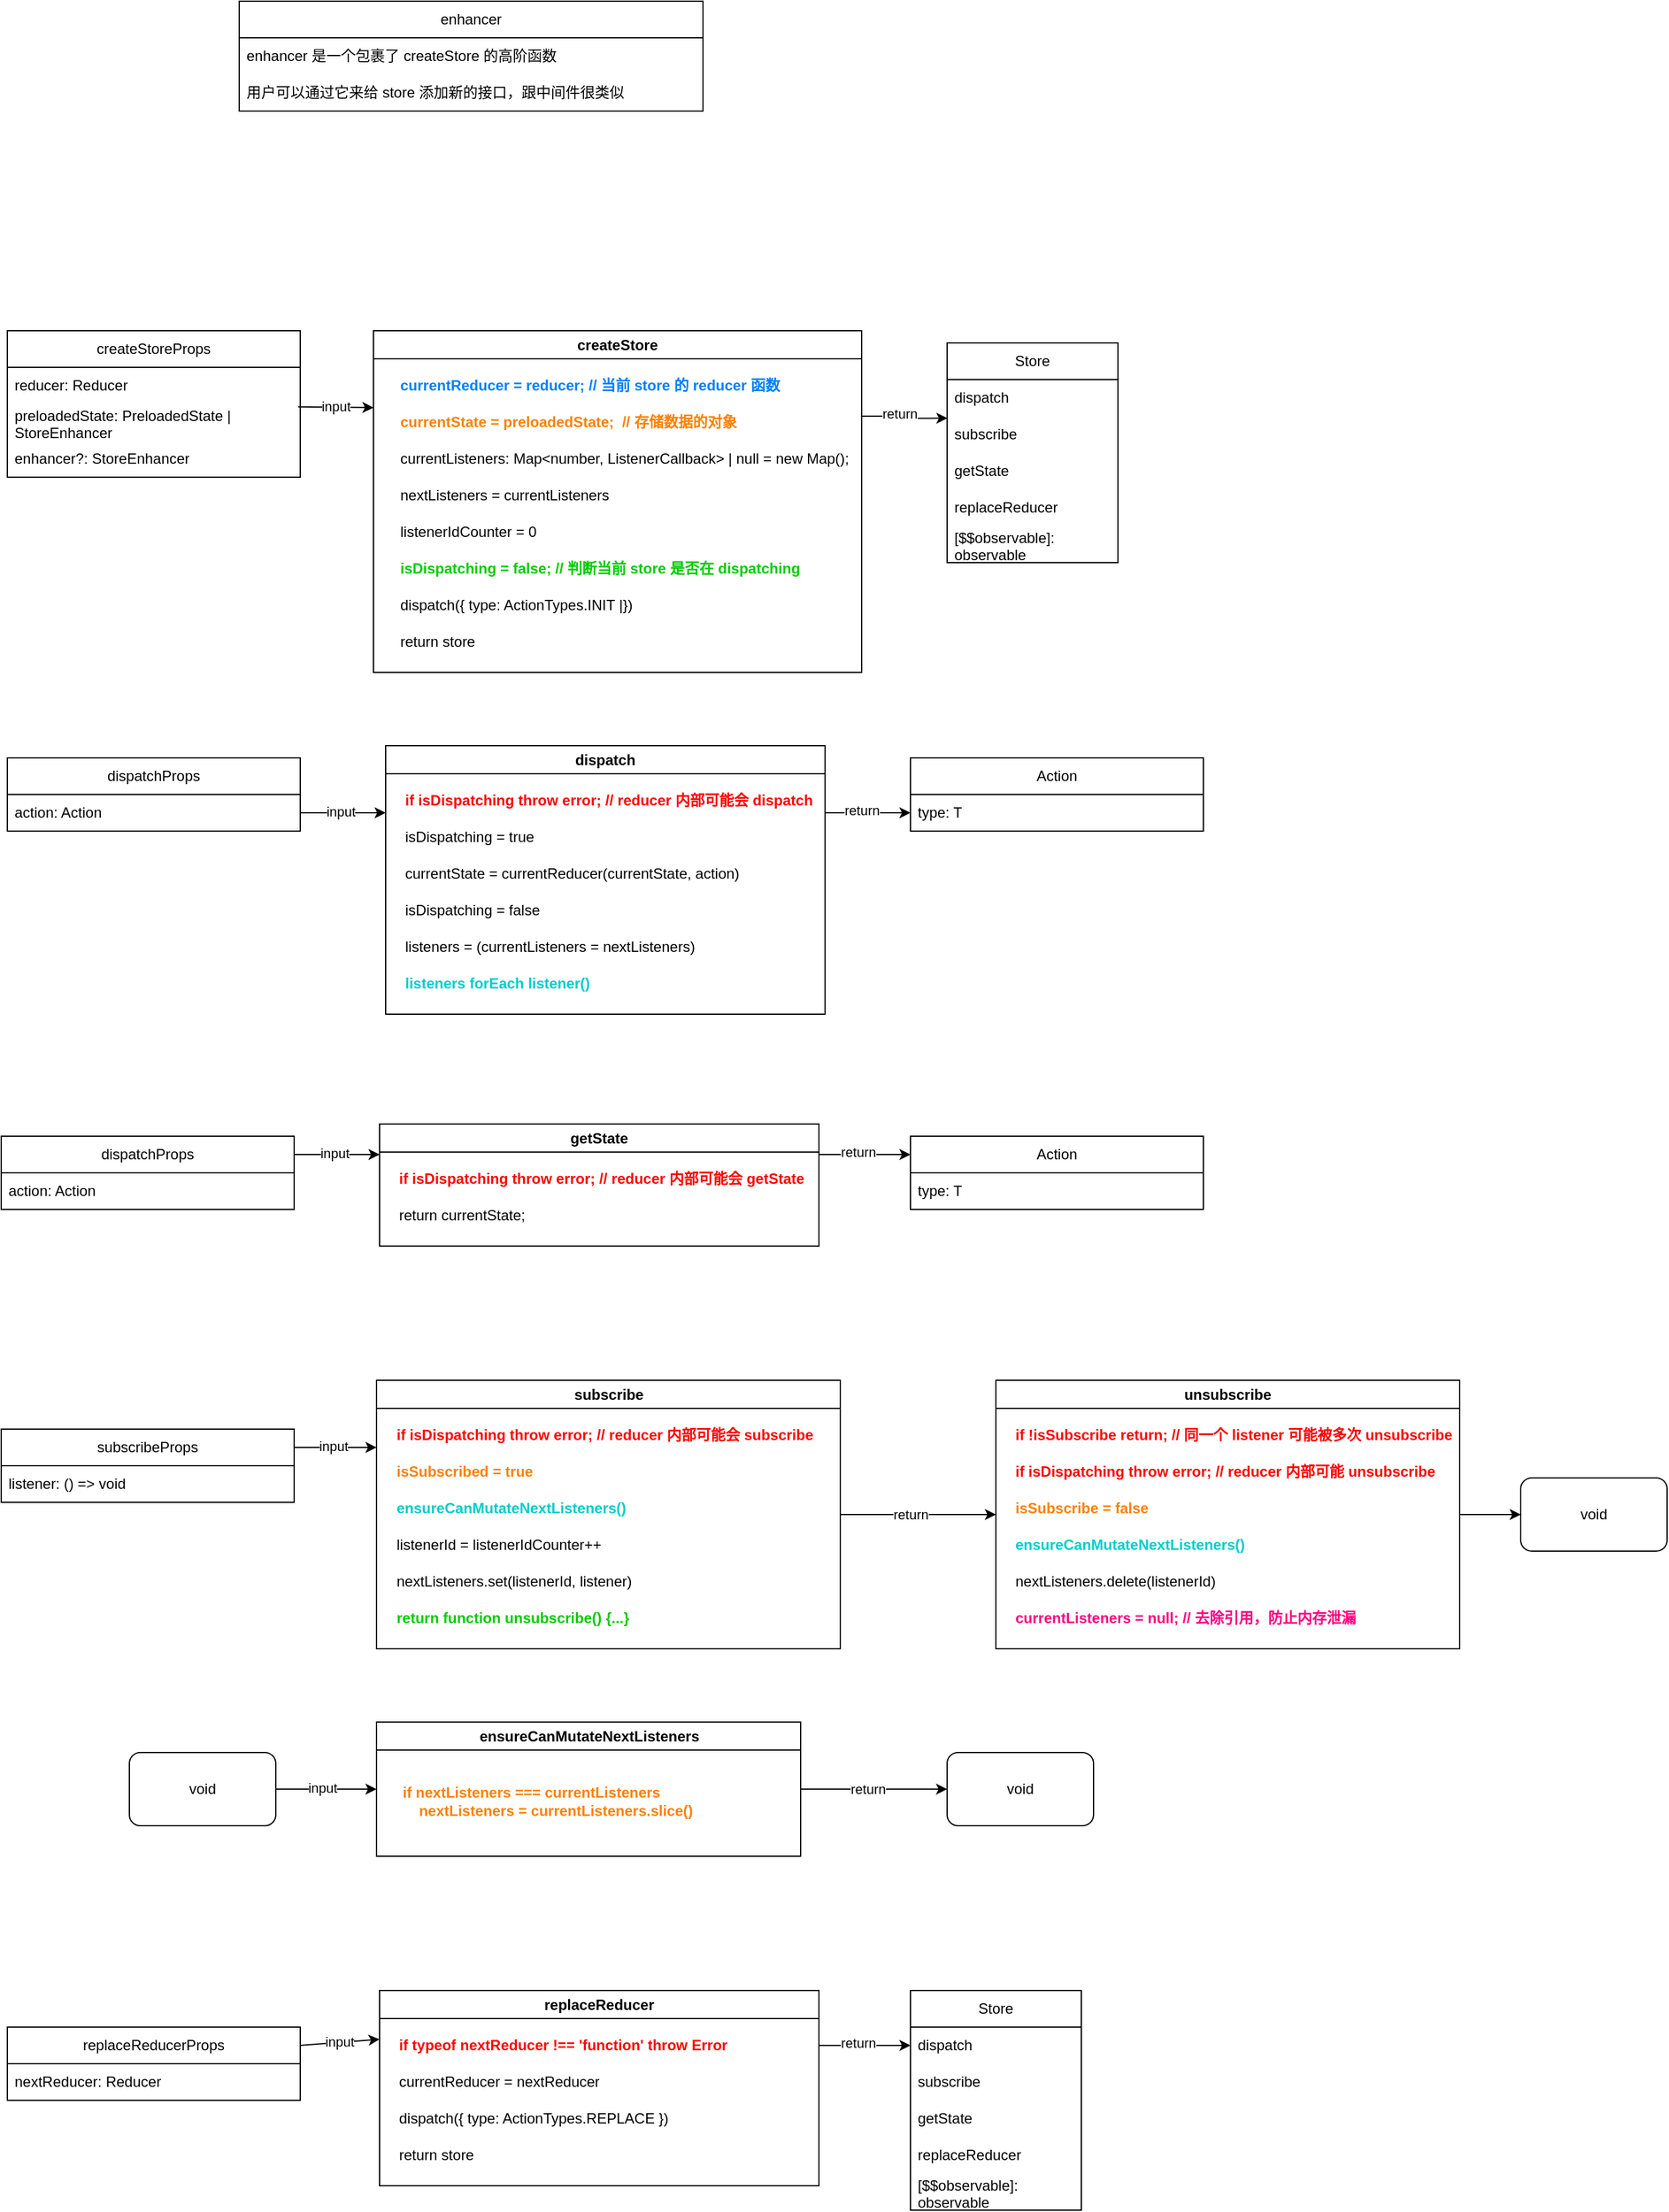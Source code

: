 <mxfile version="20.8.13" type="github">
  <diagram name="第 1 页" id="PB0HMO7qTsXfRS3Tt1VE">
    <mxGraphModel dx="1639" dy="1154" grid="1" gridSize="10" guides="1" tooltips="1" connect="1" arrows="1" fold="1" page="1" pageScale="1" pageWidth="827" pageHeight="1169" math="0" shadow="0">
      <root>
        <mxCell id="0" />
        <mxCell id="1" parent="0" />
        <mxCell id="atRBTWwNDYXVHSfVTS02-3" value="" style="edgeStyle=orthogonalEdgeStyle;rounded=0;orthogonalLoop=1;jettySize=auto;html=1;entryX=0.002;entryY=0.056;entryDx=0;entryDy=0;exitX=1;exitY=0.25;exitDx=0;exitDy=0;entryPerimeter=0;" parent="1" source="atRBTWwNDYXVHSfVTS02-67" target="atRBTWwNDYXVHSfVTS02-10" edge="1">
          <mxGeometry relative="1" as="geometry">
            <mxPoint x="490" y="185" as="sourcePoint" />
            <mxPoint x="630" y="125" as="targetPoint" />
          </mxGeometry>
        </mxCell>
        <mxCell id="atRBTWwNDYXVHSfVTS02-4" value="return" style="edgeLabel;html=1;align=center;verticalAlign=middle;resizable=0;points=[];" parent="atRBTWwNDYXVHSfVTS02-3" vertex="1" connectable="0">
          <mxGeometry x="-0.283" relative="1" as="geometry">
            <mxPoint x="5" y="-2" as="offset" />
          </mxGeometry>
        </mxCell>
        <mxCell id="atRBTWwNDYXVHSfVTS02-8" value="Store" style="swimlane;fontStyle=0;childLayout=stackLayout;horizontal=1;startSize=30;horizontalStack=0;resizeParent=1;resizeParentMax=0;resizeLast=0;collapsible=1;marginBottom=0;whiteSpace=wrap;html=1;" parent="1" vertex="1">
          <mxGeometry x="720" y="420" width="140" height="180" as="geometry">
            <mxRectangle x="420" y="400" width="60" height="30" as="alternateBounds" />
          </mxGeometry>
        </mxCell>
        <mxCell id="atRBTWwNDYXVHSfVTS02-9" value="dispatch" style="text;strokeColor=none;fillColor=none;align=left;verticalAlign=middle;spacingLeft=4;spacingRight=4;overflow=hidden;points=[[0,0.5],[1,0.5]];portConstraint=eastwest;rotatable=0;whiteSpace=wrap;html=1;" parent="atRBTWwNDYXVHSfVTS02-8" vertex="1">
          <mxGeometry y="30" width="140" height="30" as="geometry" />
        </mxCell>
        <mxCell id="atRBTWwNDYXVHSfVTS02-10" value="subscribe" style="text;strokeColor=none;fillColor=none;align=left;verticalAlign=middle;spacingLeft=4;spacingRight=4;overflow=hidden;points=[[0,0.5],[1,0.5]];portConstraint=eastwest;rotatable=0;whiteSpace=wrap;html=1;" parent="atRBTWwNDYXVHSfVTS02-8" vertex="1">
          <mxGeometry y="60" width="140" height="30" as="geometry" />
        </mxCell>
        <mxCell id="atRBTWwNDYXVHSfVTS02-11" value="getState" style="text;strokeColor=none;fillColor=none;align=left;verticalAlign=middle;spacingLeft=4;spacingRight=4;overflow=hidden;points=[[0,0.5],[1,0.5]];portConstraint=eastwest;rotatable=0;whiteSpace=wrap;html=1;" parent="atRBTWwNDYXVHSfVTS02-8" vertex="1">
          <mxGeometry y="90" width="140" height="30" as="geometry" />
        </mxCell>
        <mxCell id="atRBTWwNDYXVHSfVTS02-16" value="replaceReducer" style="text;strokeColor=none;fillColor=none;align=left;verticalAlign=middle;spacingLeft=4;spacingRight=4;overflow=hidden;points=[[0,0.5],[1,0.5]];portConstraint=eastwest;rotatable=0;whiteSpace=wrap;html=1;" parent="atRBTWwNDYXVHSfVTS02-8" vertex="1">
          <mxGeometry y="120" width="140" height="30" as="geometry" />
        </mxCell>
        <mxCell id="atRBTWwNDYXVHSfVTS02-17" value="[$$observable]: observable" style="text;strokeColor=none;fillColor=none;align=left;verticalAlign=middle;spacingLeft=4;spacingRight=4;overflow=hidden;points=[[0,0.5],[1,0.5]];portConstraint=eastwest;rotatable=0;whiteSpace=wrap;html=1;" parent="atRBTWwNDYXVHSfVTS02-8" vertex="1">
          <mxGeometry y="150" width="140" height="30" as="geometry" />
        </mxCell>
        <mxCell id="atRBTWwNDYXVHSfVTS02-59" value="" style="endArrow=classic;html=1;rounded=0;exitX=0.993;exitY=1.078;exitDx=0;exitDy=0;exitPerimeter=0;" parent="1" source="atRBTWwNDYXVHSfVTS02-62" edge="1">
          <mxGeometry width="50" height="50" relative="1" as="geometry">
            <mxPoint x="301" y="174" as="sourcePoint" />
            <mxPoint x="250" y="473" as="targetPoint" />
          </mxGeometry>
        </mxCell>
        <mxCell id="atRBTWwNDYXVHSfVTS02-60" value="input" style="edgeLabel;html=1;align=center;verticalAlign=middle;resizable=0;points=[];" parent="atRBTWwNDYXVHSfVTS02-59" vertex="1" connectable="0">
          <mxGeometry x="-0.286" y="-1" relative="1" as="geometry">
            <mxPoint x="8" y="-2" as="offset" />
          </mxGeometry>
        </mxCell>
        <mxCell id="atRBTWwNDYXVHSfVTS02-61" value="createStoreProps" style="swimlane;fontStyle=0;childLayout=stackLayout;horizontal=1;startSize=30;horizontalStack=0;resizeParent=1;resizeParentMax=0;resizeLast=0;collapsible=1;marginBottom=0;whiteSpace=wrap;html=1;" parent="1" vertex="1">
          <mxGeometry x="-50" y="410" width="240" height="120" as="geometry">
            <mxRectangle x="420" y="400" width="60" height="30" as="alternateBounds" />
          </mxGeometry>
        </mxCell>
        <mxCell id="atRBTWwNDYXVHSfVTS02-62" value="reducer: Reducer" style="text;strokeColor=none;fillColor=none;align=left;verticalAlign=middle;spacingLeft=4;spacingRight=4;overflow=hidden;points=[[0,0.5],[1,0.5]];portConstraint=eastwest;rotatable=0;whiteSpace=wrap;html=1;" parent="atRBTWwNDYXVHSfVTS02-61" vertex="1">
          <mxGeometry y="30" width="240" height="30" as="geometry" />
        </mxCell>
        <mxCell id="atRBTWwNDYXVHSfVTS02-63" value="preloadedState: PreloadedState | StoreEnhancer" style="text;strokeColor=none;fillColor=none;align=left;verticalAlign=middle;spacingLeft=4;spacingRight=4;overflow=hidden;points=[[0,0.5],[1,0.5]];portConstraint=eastwest;rotatable=0;whiteSpace=wrap;html=1;" parent="atRBTWwNDYXVHSfVTS02-61" vertex="1">
          <mxGeometry y="60" width="240" height="30" as="geometry" />
        </mxCell>
        <mxCell id="atRBTWwNDYXVHSfVTS02-65" value="enhancer?: StoreEnhancer" style="text;strokeColor=none;fillColor=none;align=left;verticalAlign=middle;spacingLeft=4;spacingRight=4;overflow=hidden;points=[[0,0.5],[1,0.5]];portConstraint=eastwest;rotatable=0;whiteSpace=wrap;html=1;" parent="atRBTWwNDYXVHSfVTS02-61" vertex="1">
          <mxGeometry y="90" width="240" height="30" as="geometry" />
        </mxCell>
        <mxCell id="atRBTWwNDYXVHSfVTS02-67" value="createStore" style="swimlane;whiteSpace=wrap;html=1;strokeColor=default;" parent="1" vertex="1">
          <mxGeometry x="250" y="410" width="400" height="280" as="geometry">
            <mxRectangle x="340" y="440" width="110" height="30" as="alternateBounds" />
          </mxGeometry>
        </mxCell>
        <mxCell id="atRBTWwNDYXVHSfVTS02-69" value="currentReducer = reducer; // 当前 store 的 reducer 函数" style="text;html=1;align=left;verticalAlign=middle;resizable=0;points=[];autosize=1;strokeColor=none;fillColor=none;fontColor=#007FFF;fontStyle=1" parent="atRBTWwNDYXVHSfVTS02-67" vertex="1">
          <mxGeometry x="20" y="30" width="330" height="30" as="geometry" />
        </mxCell>
        <mxCell id="atRBTWwNDYXVHSfVTS02-70" value="&lt;b&gt;&lt;font&gt;currentState = preloadedState;&amp;nbsp; // 存储数据的对象&lt;/font&gt;&lt;/b&gt;" style="text;html=1;align=left;verticalAlign=middle;resizable=0;points=[];autosize=1;strokeColor=none;fillColor=none;fontColor=#FF8000;" parent="atRBTWwNDYXVHSfVTS02-67" vertex="1">
          <mxGeometry x="20" y="60" width="300" height="30" as="geometry" />
        </mxCell>
        <mxCell id="atRBTWwNDYXVHSfVTS02-71" value="currentListeners: Map&amp;lt;number, ListenerCallback&amp;gt; | null = new Map();" style="text;html=1;align=left;verticalAlign=middle;resizable=0;points=[];autosize=1;strokeColor=none;fillColor=none;" parent="atRBTWwNDYXVHSfVTS02-67" vertex="1">
          <mxGeometry x="20" y="90" width="390" height="30" as="geometry" />
        </mxCell>
        <mxCell id="atRBTWwNDYXVHSfVTS02-72" value="nextListeners = currentListeners" style="text;html=1;align=left;verticalAlign=middle;resizable=0;points=[];autosize=1;strokeColor=none;fillColor=none;" parent="atRBTWwNDYXVHSfVTS02-67" vertex="1">
          <mxGeometry x="20" y="120" width="190" height="30" as="geometry" />
        </mxCell>
        <mxCell id="atRBTWwNDYXVHSfVTS02-73" value="listenerIdCounter = 0" style="text;html=1;align=left;verticalAlign=middle;resizable=0;points=[];autosize=1;strokeColor=none;fillColor=none;" parent="atRBTWwNDYXVHSfVTS02-67" vertex="1">
          <mxGeometry x="20" y="150" width="140" height="30" as="geometry" />
        </mxCell>
        <mxCell id="atRBTWwNDYXVHSfVTS02-75" value="isDispatching = false; // 判断当前 store 是否在 dispatching" style="text;html=1;align=left;verticalAlign=middle;resizable=0;points=[];autosize=1;strokeColor=none;fillColor=none;fontStyle=1;fontColor=#00CC00;" parent="atRBTWwNDYXVHSfVTS02-67" vertex="1">
          <mxGeometry x="20" y="180" width="350" height="30" as="geometry" />
        </mxCell>
        <mxCell id="atRBTWwNDYXVHSfVTS02-76" value="dispatch({ type: ActionTypes.INIT |})" style="text;html=1;align=left;verticalAlign=middle;resizable=0;points=[];autosize=1;strokeColor=none;fillColor=none;" parent="atRBTWwNDYXVHSfVTS02-67" vertex="1">
          <mxGeometry x="20" y="210" width="210" height="30" as="geometry" />
        </mxCell>
        <mxCell id="atRBTWwNDYXVHSfVTS02-177" value="return store" style="text;html=1;align=left;verticalAlign=middle;resizable=0;points=[];autosize=1;strokeColor=none;fillColor=none;" parent="atRBTWwNDYXVHSfVTS02-67" vertex="1">
          <mxGeometry x="20" y="240" width="80" height="30" as="geometry" />
        </mxCell>
        <mxCell id="atRBTWwNDYXVHSfVTS02-81" value="dispatch" style="swimlane;whiteSpace=wrap;html=1;strokeColor=default;" parent="1" vertex="1">
          <mxGeometry x="260" y="750" width="360" height="220" as="geometry" />
        </mxCell>
        <mxCell id="atRBTWwNDYXVHSfVTS02-82" value="if isDispatching throw error; // reducer 内部可能会 dispatch" style="text;strokeColor=none;fillColor=none;align=left;verticalAlign=middle;spacingLeft=4;spacingRight=4;overflow=hidden;points=[[0,0.5],[1,0.5]];portConstraint=eastwest;rotatable=0;whiteSpace=wrap;html=1;fontColor=#FF0000;fontStyle=1" parent="atRBTWwNDYXVHSfVTS02-81" vertex="1">
          <mxGeometry x="10" y="30" width="350" height="30" as="geometry" />
        </mxCell>
        <mxCell id="atRBTWwNDYXVHSfVTS02-83" value="isDispatching = true" style="text;strokeColor=none;fillColor=none;align=left;verticalAlign=middle;spacingLeft=4;spacingRight=4;overflow=hidden;points=[[0,0.5],[1,0.5]];portConstraint=eastwest;rotatable=0;whiteSpace=wrap;html=1;" parent="atRBTWwNDYXVHSfVTS02-81" vertex="1">
          <mxGeometry x="10" y="60" width="130" height="30" as="geometry" />
        </mxCell>
        <mxCell id="atRBTWwNDYXVHSfVTS02-84" value="currentState = currentReducer(currentState, action)" style="text;strokeColor=none;fillColor=none;align=left;verticalAlign=middle;spacingLeft=4;spacingRight=4;overflow=hidden;points=[[0,0.5],[1,0.5]];portConstraint=eastwest;rotatable=0;whiteSpace=wrap;html=1;" parent="atRBTWwNDYXVHSfVTS02-81" vertex="1">
          <mxGeometry x="10" y="90" width="290" height="30" as="geometry" />
        </mxCell>
        <mxCell id="atRBTWwNDYXVHSfVTS02-85" value="isDispatching = false" style="text;strokeColor=none;fillColor=none;align=left;verticalAlign=middle;spacingLeft=4;spacingRight=4;overflow=hidden;points=[[0,0.5],[1,0.5]];portConstraint=eastwest;rotatable=0;whiteSpace=wrap;html=1;" parent="atRBTWwNDYXVHSfVTS02-81" vertex="1">
          <mxGeometry x="10" y="120" width="290" height="30" as="geometry" />
        </mxCell>
        <mxCell id="atRBTWwNDYXVHSfVTS02-86" value="listeners = (currentListeners = nextListeners)" style="text;strokeColor=none;fillColor=none;align=left;verticalAlign=middle;spacingLeft=4;spacingRight=4;overflow=hidden;points=[[0,0.5],[1,0.5]];portConstraint=eastwest;rotatable=0;whiteSpace=wrap;html=1;" parent="atRBTWwNDYXVHSfVTS02-81" vertex="1">
          <mxGeometry x="10" y="150" width="290" height="30" as="geometry" />
        </mxCell>
        <mxCell id="atRBTWwNDYXVHSfVTS02-87" value="listeners forEach listener()" style="text;strokeColor=none;fillColor=none;align=left;verticalAlign=middle;spacingLeft=4;spacingRight=4;overflow=hidden;points=[[0,0.5],[1,0.5]];portConstraint=eastwest;rotatable=0;whiteSpace=wrap;html=1;fontColor=#00CCCC;fontStyle=1" parent="atRBTWwNDYXVHSfVTS02-81" vertex="1">
          <mxGeometry x="10" y="180" width="290" height="30" as="geometry" />
        </mxCell>
        <mxCell id="atRBTWwNDYXVHSfVTS02-88" value="dispatchProps" style="swimlane;fontStyle=0;childLayout=stackLayout;horizontal=1;startSize=30;horizontalStack=0;resizeParent=1;resizeParentMax=0;resizeLast=0;collapsible=1;marginBottom=0;whiteSpace=wrap;html=1;" parent="1" vertex="1">
          <mxGeometry x="-50" y="760" width="240" height="60" as="geometry">
            <mxRectangle x="420" y="400" width="60" height="30" as="alternateBounds" />
          </mxGeometry>
        </mxCell>
        <mxCell id="atRBTWwNDYXVHSfVTS02-89" value="action: Action" style="text;strokeColor=none;fillColor=none;align=left;verticalAlign=middle;spacingLeft=4;spacingRight=4;overflow=hidden;points=[[0,0.5],[1,0.5]];portConstraint=eastwest;rotatable=0;whiteSpace=wrap;html=1;" parent="atRBTWwNDYXVHSfVTS02-88" vertex="1">
          <mxGeometry y="30" width="240" height="30" as="geometry" />
        </mxCell>
        <mxCell id="atRBTWwNDYXVHSfVTS02-92" value="Action" style="swimlane;fontStyle=0;childLayout=stackLayout;horizontal=1;startSize=30;horizontalStack=0;resizeParent=1;resizeParentMax=0;resizeLast=0;collapsible=1;marginBottom=0;whiteSpace=wrap;html=1;" parent="1" vertex="1">
          <mxGeometry x="690" y="760" width="240" height="60" as="geometry">
            <mxRectangle x="420" y="400" width="60" height="30" as="alternateBounds" />
          </mxGeometry>
        </mxCell>
        <mxCell id="atRBTWwNDYXVHSfVTS02-93" value="type: T" style="text;strokeColor=none;fillColor=none;align=left;verticalAlign=middle;spacingLeft=4;spacingRight=4;overflow=hidden;points=[[0,0.5],[1,0.5]];portConstraint=eastwest;rotatable=0;whiteSpace=wrap;html=1;" parent="atRBTWwNDYXVHSfVTS02-92" vertex="1">
          <mxGeometry y="30" width="240" height="30" as="geometry" />
        </mxCell>
        <mxCell id="atRBTWwNDYXVHSfVTS02-98" value="" style="endArrow=classic;html=1;rounded=0;exitX=1;exitY=0.5;exitDx=0;exitDy=0;entryX=0;entryY=0.25;entryDx=0;entryDy=0;" parent="1" source="atRBTWwNDYXVHSfVTS02-89" target="atRBTWwNDYXVHSfVTS02-81" edge="1">
          <mxGeometry width="50" height="50" relative="1" as="geometry">
            <mxPoint x="200" y="710" as="sourcePoint" />
            <mxPoint x="251.68" y="790.66" as="targetPoint" />
          </mxGeometry>
        </mxCell>
        <mxCell id="atRBTWwNDYXVHSfVTS02-99" value="input" style="edgeLabel;html=1;align=center;verticalAlign=middle;resizable=0;points=[];" parent="atRBTWwNDYXVHSfVTS02-98" vertex="1" connectable="0">
          <mxGeometry x="-0.286" y="-1" relative="1" as="geometry">
            <mxPoint x="8" y="-2" as="offset" />
          </mxGeometry>
        </mxCell>
        <mxCell id="atRBTWwNDYXVHSfVTS02-100" value="" style="edgeStyle=orthogonalEdgeStyle;rounded=0;orthogonalLoop=1;jettySize=auto;html=1;entryX=0;entryY=0.5;entryDx=0;entryDy=0;exitX=1;exitY=0.25;exitDx=0;exitDy=0;" parent="1" source="atRBTWwNDYXVHSfVTS02-81" target="atRBTWwNDYXVHSfVTS02-93" edge="1">
          <mxGeometry relative="1" as="geometry">
            <mxPoint x="660" y="482.5" as="sourcePoint" />
            <mxPoint x="730.28" y="481.68" as="targetPoint" />
          </mxGeometry>
        </mxCell>
        <mxCell id="atRBTWwNDYXVHSfVTS02-101" value="return" style="edgeLabel;html=1;align=center;verticalAlign=middle;resizable=0;points=[];" parent="atRBTWwNDYXVHSfVTS02-100" vertex="1" connectable="0">
          <mxGeometry x="-0.283" relative="1" as="geometry">
            <mxPoint x="5" y="-2" as="offset" />
          </mxGeometry>
        </mxCell>
        <mxCell id="atRBTWwNDYXVHSfVTS02-102" value="getState" style="swimlane;whiteSpace=wrap;html=1;strokeColor=default;" parent="1" vertex="1">
          <mxGeometry x="255" y="1060" width="360" height="100" as="geometry" />
        </mxCell>
        <mxCell id="atRBTWwNDYXVHSfVTS02-104" value="return currentState;" style="text;strokeColor=none;fillColor=none;align=left;verticalAlign=middle;spacingLeft=4;spacingRight=4;overflow=hidden;points=[[0,0.5],[1,0.5]];portConstraint=eastwest;rotatable=0;whiteSpace=wrap;html=1;" parent="atRBTWwNDYXVHSfVTS02-102" vertex="1">
          <mxGeometry x="10" y="60" width="130" height="30" as="geometry" />
        </mxCell>
        <mxCell id="atRBTWwNDYXVHSfVTS02-117" value="if isDispatching throw error; // reducer 内部可能会 getState" style="text;strokeColor=none;fillColor=none;align=left;verticalAlign=middle;spacingLeft=4;spacingRight=4;overflow=hidden;points=[[0,0.5],[1,0.5]];portConstraint=eastwest;rotatable=0;whiteSpace=wrap;html=1;fontColor=#FF0000;fontStyle=1" parent="atRBTWwNDYXVHSfVTS02-102" vertex="1">
          <mxGeometry x="10" y="30" width="350" height="30" as="geometry" />
        </mxCell>
        <mxCell id="atRBTWwNDYXVHSfVTS02-109" value="dispatchProps" style="swimlane;fontStyle=0;childLayout=stackLayout;horizontal=1;startSize=30;horizontalStack=0;resizeParent=1;resizeParentMax=0;resizeLast=0;collapsible=1;marginBottom=0;whiteSpace=wrap;html=1;" parent="1" vertex="1">
          <mxGeometry x="-55" y="1070" width="240" height="60" as="geometry">
            <mxRectangle x="420" y="400" width="60" height="30" as="alternateBounds" />
          </mxGeometry>
        </mxCell>
        <mxCell id="atRBTWwNDYXVHSfVTS02-110" value="action: Action" style="text;strokeColor=none;fillColor=none;align=left;verticalAlign=middle;spacingLeft=4;spacingRight=4;overflow=hidden;points=[[0,0.5],[1,0.5]];portConstraint=eastwest;rotatable=0;whiteSpace=wrap;html=1;" parent="atRBTWwNDYXVHSfVTS02-109" vertex="1">
          <mxGeometry y="30" width="240" height="30" as="geometry" />
        </mxCell>
        <mxCell id="atRBTWwNDYXVHSfVTS02-111" value="Action" style="swimlane;fontStyle=0;childLayout=stackLayout;horizontal=1;startSize=30;horizontalStack=0;resizeParent=1;resizeParentMax=0;resizeLast=0;collapsible=1;marginBottom=0;whiteSpace=wrap;html=1;" parent="1" vertex="1">
          <mxGeometry x="690" y="1070" width="240" height="60" as="geometry">
            <mxRectangle x="420" y="400" width="60" height="30" as="alternateBounds" />
          </mxGeometry>
        </mxCell>
        <mxCell id="atRBTWwNDYXVHSfVTS02-112" value="type: T" style="text;strokeColor=none;fillColor=none;align=left;verticalAlign=middle;spacingLeft=4;spacingRight=4;overflow=hidden;points=[[0,0.5],[1,0.5]];portConstraint=eastwest;rotatable=0;whiteSpace=wrap;html=1;" parent="atRBTWwNDYXVHSfVTS02-111" vertex="1">
          <mxGeometry y="30" width="240" height="30" as="geometry" />
        </mxCell>
        <mxCell id="atRBTWwNDYXVHSfVTS02-113" value="" style="endArrow=classic;html=1;rounded=0;exitX=1;exitY=0.25;exitDx=0;exitDy=0;entryX=0;entryY=0.25;entryDx=0;entryDy=0;" parent="1" source="atRBTWwNDYXVHSfVTS02-109" target="atRBTWwNDYXVHSfVTS02-102" edge="1">
          <mxGeometry width="50" height="50" relative="1" as="geometry">
            <mxPoint x="195" y="1020" as="sourcePoint" />
            <mxPoint x="246.68" y="1100.66" as="targetPoint" />
          </mxGeometry>
        </mxCell>
        <mxCell id="atRBTWwNDYXVHSfVTS02-114" value="input" style="edgeLabel;html=1;align=center;verticalAlign=middle;resizable=0;points=[];" parent="atRBTWwNDYXVHSfVTS02-113" vertex="1" connectable="0">
          <mxGeometry x="-0.286" y="-1" relative="1" as="geometry">
            <mxPoint x="8" y="-2" as="offset" />
          </mxGeometry>
        </mxCell>
        <mxCell id="atRBTWwNDYXVHSfVTS02-115" value="" style="edgeStyle=orthogonalEdgeStyle;rounded=0;orthogonalLoop=1;jettySize=auto;html=1;entryX=0;entryY=0.25;entryDx=0;entryDy=0;exitX=1;exitY=0.25;exitDx=0;exitDy=0;" parent="1" source="atRBTWwNDYXVHSfVTS02-102" target="atRBTWwNDYXVHSfVTS02-111" edge="1">
          <mxGeometry relative="1" as="geometry">
            <mxPoint x="655" y="792.5" as="sourcePoint" />
            <mxPoint x="725.28" y="791.68" as="targetPoint" />
          </mxGeometry>
        </mxCell>
        <mxCell id="atRBTWwNDYXVHSfVTS02-116" value="return" style="edgeLabel;html=1;align=center;verticalAlign=middle;resizable=0;points=[];" parent="atRBTWwNDYXVHSfVTS02-115" vertex="1" connectable="0">
          <mxGeometry x="-0.283" relative="1" as="geometry">
            <mxPoint x="5" y="-2" as="offset" />
          </mxGeometry>
        </mxCell>
        <mxCell id="atRBTWwNDYXVHSfVTS02-118" value="subscribe" style="swimlane;whiteSpace=wrap;html=1;strokeColor=default;" parent="1" vertex="1">
          <mxGeometry x="252.5" y="1270" width="380" height="220" as="geometry" />
        </mxCell>
        <mxCell id="atRBTWwNDYXVHSfVTS02-119" value="isSubscribed = true" style="text;strokeColor=none;fillColor=none;align=left;verticalAlign=middle;spacingLeft=4;spacingRight=4;overflow=hidden;points=[[0,0.5],[1,0.5]];portConstraint=eastwest;rotatable=0;whiteSpace=wrap;html=1;fontColor=#FF8000;fontStyle=1" parent="atRBTWwNDYXVHSfVTS02-118" vertex="1">
          <mxGeometry x="10" y="60" width="130" height="30" as="geometry" />
        </mxCell>
        <mxCell id="atRBTWwNDYXVHSfVTS02-120" value="if isDispatching throw error; // reducer 内部可能会 subscribe" style="text;strokeColor=none;fillColor=none;align=left;verticalAlign=middle;spacingLeft=4;spacingRight=4;overflow=hidden;points=[[0,0.5],[1,0.5]];portConstraint=eastwest;rotatable=0;whiteSpace=wrap;html=1;fontColor=#FF0000;fontStyle=1" parent="atRBTWwNDYXVHSfVTS02-118" vertex="1">
          <mxGeometry x="10" y="30" width="360" height="30" as="geometry" />
        </mxCell>
        <mxCell id="atRBTWwNDYXVHSfVTS02-129" value="ensureCanMutateNextListeners()" style="text;strokeColor=none;fillColor=none;align=left;verticalAlign=middle;spacingLeft=4;spacingRight=4;overflow=hidden;points=[[0,0.5],[1,0.5]];portConstraint=eastwest;rotatable=0;whiteSpace=wrap;html=1;fontStyle=1;fontColor=#00CCCC;" parent="atRBTWwNDYXVHSfVTS02-118" vertex="1">
          <mxGeometry x="10" y="90" width="230" height="30" as="geometry" />
        </mxCell>
        <mxCell id="atRBTWwNDYXVHSfVTS02-130" value="listenerId = listenerIdCounter++" style="text;strokeColor=none;fillColor=none;align=left;verticalAlign=middle;spacingLeft=4;spacingRight=4;overflow=hidden;points=[[0,0.5],[1,0.5]];portConstraint=eastwest;rotatable=0;whiteSpace=wrap;html=1;" parent="atRBTWwNDYXVHSfVTS02-118" vertex="1">
          <mxGeometry x="10" y="120" width="230" height="30" as="geometry" />
        </mxCell>
        <mxCell id="atRBTWwNDYXVHSfVTS02-131" value="nextListeners.set(listenerId, listener)" style="text;strokeColor=none;fillColor=none;align=left;verticalAlign=middle;spacingLeft=4;spacingRight=4;overflow=hidden;points=[[0,0.5],[1,0.5]];portConstraint=eastwest;rotatable=0;whiteSpace=wrap;html=1;" parent="atRBTWwNDYXVHSfVTS02-118" vertex="1">
          <mxGeometry x="10" y="150" width="230" height="30" as="geometry" />
        </mxCell>
        <mxCell id="atRBTWwNDYXVHSfVTS02-132" value="return function unsubscribe() {...}" style="text;strokeColor=none;fillColor=none;align=left;verticalAlign=middle;spacingLeft=4;spacingRight=4;overflow=hidden;points=[[0,0.5],[1,0.5]];portConstraint=eastwest;rotatable=0;whiteSpace=wrap;html=1;fontStyle=1;fontColor=#00CC00;labelBorderColor=none;" parent="atRBTWwNDYXVHSfVTS02-118" vertex="1">
          <mxGeometry x="10" y="180" width="370" height="30" as="geometry" />
        </mxCell>
        <mxCell id="atRBTWwNDYXVHSfVTS02-121" value="subscribeProps" style="swimlane;fontStyle=0;childLayout=stackLayout;horizontal=1;startSize=30;horizontalStack=0;resizeParent=1;resizeParentMax=0;resizeLast=0;collapsible=1;marginBottom=0;whiteSpace=wrap;html=1;" parent="1" vertex="1">
          <mxGeometry x="-55" y="1310" width="240" height="60" as="geometry">
            <mxRectangle x="420" y="400" width="60" height="30" as="alternateBounds" />
          </mxGeometry>
        </mxCell>
        <mxCell id="atRBTWwNDYXVHSfVTS02-122" value="listener: () =&amp;gt; void" style="text;strokeColor=none;fillColor=none;align=left;verticalAlign=middle;spacingLeft=4;spacingRight=4;overflow=hidden;points=[[0,0.5],[1,0.5]];portConstraint=eastwest;rotatable=0;whiteSpace=wrap;html=1;" parent="atRBTWwNDYXVHSfVTS02-121" vertex="1">
          <mxGeometry y="30" width="240" height="30" as="geometry" />
        </mxCell>
        <mxCell id="atRBTWwNDYXVHSfVTS02-125" value="" style="endArrow=classic;html=1;rounded=0;exitX=1;exitY=0.25;exitDx=0;exitDy=0;entryX=0;entryY=0.25;entryDx=0;entryDy=0;" parent="1" source="atRBTWwNDYXVHSfVTS02-121" target="atRBTWwNDYXVHSfVTS02-118" edge="1">
          <mxGeometry width="50" height="50" relative="1" as="geometry">
            <mxPoint x="192.5" y="1230" as="sourcePoint" />
            <mxPoint x="244.18" y="1310.66" as="targetPoint" />
          </mxGeometry>
        </mxCell>
        <mxCell id="atRBTWwNDYXVHSfVTS02-126" value="input" style="edgeLabel;html=1;align=center;verticalAlign=middle;resizable=0;points=[];" parent="atRBTWwNDYXVHSfVTS02-125" vertex="1" connectable="0">
          <mxGeometry x="-0.286" y="-1" relative="1" as="geometry">
            <mxPoint x="8" y="-2" as="offset" />
          </mxGeometry>
        </mxCell>
        <mxCell id="atRBTWwNDYXVHSfVTS02-127" value="" style="edgeStyle=orthogonalEdgeStyle;rounded=0;orthogonalLoop=1;jettySize=auto;html=1;entryX=0;entryY=0.5;entryDx=0;entryDy=0;exitX=1;exitY=0.5;exitDx=0;exitDy=0;" parent="1" source="atRBTWwNDYXVHSfVTS02-118" target="atRBTWwNDYXVHSfVTS02-133" edge="1">
          <mxGeometry relative="1" as="geometry">
            <mxPoint x="652.5" y="1002.5" as="sourcePoint" />
            <mxPoint x="687.5" y="1295" as="targetPoint" />
          </mxGeometry>
        </mxCell>
        <mxCell id="atRBTWwNDYXVHSfVTS02-128" value="return" style="edgeLabel;html=1;align=center;verticalAlign=middle;resizable=0;points=[];" parent="atRBTWwNDYXVHSfVTS02-127" vertex="1" connectable="0">
          <mxGeometry x="-0.283" relative="1" as="geometry">
            <mxPoint x="12" as="offset" />
          </mxGeometry>
        </mxCell>
        <mxCell id="atRBTWwNDYXVHSfVTS02-142" style="edgeStyle=orthogonalEdgeStyle;rounded=0;orthogonalLoop=1;jettySize=auto;html=1;fontColor=#00CC00;entryX=0;entryY=0.5;entryDx=0;entryDy=0;" parent="1" source="atRBTWwNDYXVHSfVTS02-133" target="atRBTWwNDYXVHSfVTS02-143" edge="1">
          <mxGeometry relative="1" as="geometry">
            <mxPoint x="1210" y="1380" as="targetPoint" />
          </mxGeometry>
        </mxCell>
        <mxCell id="atRBTWwNDYXVHSfVTS02-133" value="unsubscribe" style="swimlane;whiteSpace=wrap;html=1;strokeColor=default;" parent="1" vertex="1">
          <mxGeometry x="760" y="1270" width="380" height="220" as="geometry" />
        </mxCell>
        <mxCell id="atRBTWwNDYXVHSfVTS02-135" value="if !isSubscribe return; // 同一个 listener 可能被多次 unsubscribe" style="text;strokeColor=none;fillColor=none;align=left;verticalAlign=middle;spacingLeft=4;spacingRight=4;overflow=hidden;points=[[0,0.5],[1,0.5]];portConstraint=eastwest;rotatable=0;whiteSpace=wrap;html=1;fontColor=#FF0000;fontStyle=1" parent="atRBTWwNDYXVHSfVTS02-133" vertex="1">
          <mxGeometry x="10" y="30" width="370" height="30" as="geometry" />
        </mxCell>
        <mxCell id="atRBTWwNDYXVHSfVTS02-136" value="isSubscribe = false" style="text;strokeColor=none;fillColor=none;align=left;verticalAlign=middle;spacingLeft=4;spacingRight=4;overflow=hidden;points=[[0,0.5],[1,0.5]];portConstraint=eastwest;rotatable=0;whiteSpace=wrap;html=1;fontStyle=1;fontColor=#FF8000;" parent="atRBTWwNDYXVHSfVTS02-133" vertex="1">
          <mxGeometry x="10" y="90" width="230" height="30" as="geometry" />
        </mxCell>
        <mxCell id="atRBTWwNDYXVHSfVTS02-137" value="ensureCanMutateNextListeners()" style="text;strokeColor=none;fillColor=none;align=left;verticalAlign=middle;spacingLeft=4;spacingRight=4;overflow=hidden;points=[[0,0.5],[1,0.5]];portConstraint=eastwest;rotatable=0;whiteSpace=wrap;html=1;fontStyle=1;fontColor=#00CCCC;" parent="atRBTWwNDYXVHSfVTS02-133" vertex="1">
          <mxGeometry x="10" y="120" width="230" height="30" as="geometry" />
        </mxCell>
        <mxCell id="atRBTWwNDYXVHSfVTS02-138" value="nextListeners.delete(listenerId)" style="text;strokeColor=none;fillColor=none;align=left;verticalAlign=middle;spacingLeft=4;spacingRight=4;overflow=hidden;points=[[0,0.5],[1,0.5]];portConstraint=eastwest;rotatable=0;whiteSpace=wrap;html=1;" parent="atRBTWwNDYXVHSfVTS02-133" vertex="1">
          <mxGeometry x="10" y="150" width="230" height="30" as="geometry" />
        </mxCell>
        <mxCell id="atRBTWwNDYXVHSfVTS02-139" value="currentListeners = null; // 去除引用，防止内存泄漏" style="text;strokeColor=none;fillColor=none;align=left;verticalAlign=middle;spacingLeft=4;spacingRight=4;overflow=hidden;points=[[0,0.5],[1,0.5]];portConstraint=eastwest;rotatable=0;whiteSpace=wrap;html=1;fontColor=#FF0080;fontStyle=1" parent="atRBTWwNDYXVHSfVTS02-133" vertex="1">
          <mxGeometry x="10" y="180" width="330" height="30" as="geometry" />
        </mxCell>
        <mxCell id="atRBTWwNDYXVHSfVTS02-140" value="if isDispatching throw error; // reducer 内部可能 unsubscribe" style="text;strokeColor=none;fillColor=none;align=left;verticalAlign=middle;spacingLeft=4;spacingRight=4;overflow=hidden;points=[[0,0.5],[1,0.5]];portConstraint=eastwest;rotatable=0;whiteSpace=wrap;html=1;fontColor=#FF0000;fontStyle=1" parent="atRBTWwNDYXVHSfVTS02-133" vertex="1">
          <mxGeometry x="10" y="60" width="370" height="30" as="geometry" />
        </mxCell>
        <mxCell id="atRBTWwNDYXVHSfVTS02-143" value="void" style="rounded=1;whiteSpace=wrap;html=1;labelBorderColor=none;strokeColor=default;fontColor=#000000;" parent="1" vertex="1">
          <mxGeometry x="1190" y="1350" width="120" height="60" as="geometry" />
        </mxCell>
        <mxCell id="atRBTWwNDYXVHSfVTS02-144" value="ensureCanMutateNextListeners" style="swimlane;whiteSpace=wrap;html=1;strokeColor=default;" parent="1" vertex="1">
          <mxGeometry x="252.5" y="1550" width="347.5" height="110" as="geometry" />
        </mxCell>
        <mxCell id="atRBTWwNDYXVHSfVTS02-145" value="if nextListeners === currentListeners&lt;br&gt;&amp;nbsp; &amp;nbsp; nextListeners = currentListeners.slice()" style="text;strokeColor=none;fillColor=none;align=left;verticalAlign=middle;spacingLeft=4;spacingRight=4;overflow=hidden;points=[[0,0.5],[1,0.5]];portConstraint=eastwest;rotatable=0;whiteSpace=wrap;html=1;fontColor=#FF8000;fontStyle=1" parent="atRBTWwNDYXVHSfVTS02-144" vertex="1">
          <mxGeometry x="15" y="30" width="360" height="70" as="geometry" />
        </mxCell>
        <mxCell id="atRBTWwNDYXVHSfVTS02-158" value="void" style="rounded=1;whiteSpace=wrap;html=1;labelBorderColor=none;strokeColor=default;fontColor=#000000;" parent="1" vertex="1">
          <mxGeometry x="50" y="1575" width="120" height="60" as="geometry" />
        </mxCell>
        <mxCell id="atRBTWwNDYXVHSfVTS02-159" value="void" style="rounded=1;whiteSpace=wrap;html=1;labelBorderColor=none;strokeColor=default;fontColor=#000000;" parent="1" vertex="1">
          <mxGeometry x="720" y="1575" width="120" height="60" as="geometry" />
        </mxCell>
        <mxCell id="atRBTWwNDYXVHSfVTS02-160" value="" style="endArrow=classic;html=1;rounded=0;exitX=1;exitY=0.5;exitDx=0;exitDy=0;entryX=0;entryY=0.5;entryDx=0;entryDy=0;" parent="1" source="atRBTWwNDYXVHSfVTS02-158" target="atRBTWwNDYXVHSfVTS02-144" edge="1">
          <mxGeometry width="50" height="50" relative="1" as="geometry">
            <mxPoint x="195" y="1335" as="sourcePoint" />
            <mxPoint x="180" y="1540" as="targetPoint" />
          </mxGeometry>
        </mxCell>
        <mxCell id="atRBTWwNDYXVHSfVTS02-161" value="input" style="edgeLabel;html=1;align=center;verticalAlign=middle;resizable=0;points=[];" parent="atRBTWwNDYXVHSfVTS02-160" vertex="1" connectable="0">
          <mxGeometry x="-0.286" y="-1" relative="1" as="geometry">
            <mxPoint x="8" y="-2" as="offset" />
          </mxGeometry>
        </mxCell>
        <mxCell id="atRBTWwNDYXVHSfVTS02-162" value="" style="edgeStyle=orthogonalEdgeStyle;rounded=0;orthogonalLoop=1;jettySize=auto;html=1;entryX=0;entryY=0.5;entryDx=0;entryDy=0;exitX=1;exitY=0.5;exitDx=0;exitDy=0;" parent="1" source="atRBTWwNDYXVHSfVTS02-144" target="atRBTWwNDYXVHSfVTS02-159" edge="1">
          <mxGeometry relative="1" as="geometry">
            <mxPoint x="660" y="1580" as="sourcePoint" />
            <mxPoint x="770" y="1390" as="targetPoint" />
          </mxGeometry>
        </mxCell>
        <mxCell id="atRBTWwNDYXVHSfVTS02-163" value="return" style="edgeLabel;html=1;align=center;verticalAlign=middle;resizable=0;points=[];" parent="atRBTWwNDYXVHSfVTS02-162" vertex="1" connectable="0">
          <mxGeometry x="-0.283" relative="1" as="geometry">
            <mxPoint x="12" as="offset" />
          </mxGeometry>
        </mxCell>
        <mxCell id="atRBTWwNDYXVHSfVTS02-164" value="replaceReducer" style="swimlane;whiteSpace=wrap;html=1;strokeColor=default;startSize=23;" parent="1" vertex="1">
          <mxGeometry x="255" y="1770" width="360" height="160" as="geometry" />
        </mxCell>
        <mxCell id="atRBTWwNDYXVHSfVTS02-165" value="currentReducer = nextReducer" style="text;strokeColor=none;fillColor=none;align=left;verticalAlign=middle;spacingLeft=4;spacingRight=4;overflow=hidden;points=[[0,0.5],[1,0.5]];portConstraint=eastwest;rotatable=0;whiteSpace=wrap;html=1;" parent="atRBTWwNDYXVHSfVTS02-164" vertex="1">
          <mxGeometry x="10" y="60" width="220" height="30" as="geometry" />
        </mxCell>
        <mxCell id="atRBTWwNDYXVHSfVTS02-166" value="if typeof nextReducer !== &#39;function&#39; throw Error" style="text;strokeColor=none;fillColor=none;align=left;verticalAlign=middle;spacingLeft=4;spacingRight=4;overflow=hidden;points=[[0,0.5],[1,0.5]];portConstraint=eastwest;rotatable=0;whiteSpace=wrap;html=1;fontColor=#FF0000;fontStyle=1" parent="atRBTWwNDYXVHSfVTS02-164" vertex="1">
          <mxGeometry x="10" y="30" width="350" height="30" as="geometry" />
        </mxCell>
        <mxCell id="atRBTWwNDYXVHSfVTS02-175" value="dispatch({ type: ActionTypes.REPLACE })" style="text;strokeColor=none;fillColor=none;align=left;verticalAlign=middle;spacingLeft=4;spacingRight=4;overflow=hidden;points=[[0,0.5],[1,0.5]];portConstraint=eastwest;rotatable=0;whiteSpace=wrap;html=1;" parent="atRBTWwNDYXVHSfVTS02-164" vertex="1">
          <mxGeometry x="10" y="90" width="260" height="30" as="geometry" />
        </mxCell>
        <mxCell id="atRBTWwNDYXVHSfVTS02-176" value="return store" style="text;strokeColor=none;fillColor=none;align=left;verticalAlign=middle;spacingLeft=4;spacingRight=4;overflow=hidden;points=[[0,0.5],[1,0.5]];portConstraint=eastwest;rotatable=0;whiteSpace=wrap;html=1;" parent="atRBTWwNDYXVHSfVTS02-164" vertex="1">
          <mxGeometry x="10" y="120" width="260" height="30" as="geometry" />
        </mxCell>
        <mxCell id="atRBTWwNDYXVHSfVTS02-167" value="replaceReducerProps" style="swimlane;fontStyle=0;childLayout=stackLayout;horizontal=1;startSize=30;horizontalStack=0;resizeParent=1;resizeParentMax=0;resizeLast=0;collapsible=1;marginBottom=0;whiteSpace=wrap;html=1;" parent="1" vertex="1">
          <mxGeometry x="-50" y="1800" width="240" height="60" as="geometry">
            <mxRectangle x="420" y="400" width="60" height="30" as="alternateBounds" />
          </mxGeometry>
        </mxCell>
        <mxCell id="atRBTWwNDYXVHSfVTS02-168" value="nextReducer: Reducer" style="text;strokeColor=none;fillColor=none;align=left;verticalAlign=middle;spacingLeft=4;spacingRight=4;overflow=hidden;points=[[0,0.5],[1,0.5]];portConstraint=eastwest;rotatable=0;whiteSpace=wrap;html=1;" parent="atRBTWwNDYXVHSfVTS02-167" vertex="1">
          <mxGeometry y="30" width="240" height="30" as="geometry" />
        </mxCell>
        <mxCell id="atRBTWwNDYXVHSfVTS02-171" value="" style="endArrow=classic;html=1;rounded=0;exitX=1;exitY=0.25;exitDx=0;exitDy=0;entryX=0;entryY=0.25;entryDx=0;entryDy=0;" parent="1" source="atRBTWwNDYXVHSfVTS02-167" target="atRBTWwNDYXVHSfVTS02-164" edge="1">
          <mxGeometry width="50" height="50" relative="1" as="geometry">
            <mxPoint x="195" y="1730" as="sourcePoint" />
            <mxPoint x="260" y="1820" as="targetPoint" />
          </mxGeometry>
        </mxCell>
        <mxCell id="atRBTWwNDYXVHSfVTS02-172" value="input" style="edgeLabel;html=1;align=center;verticalAlign=middle;resizable=0;points=[];" parent="atRBTWwNDYXVHSfVTS02-171" vertex="1" connectable="0">
          <mxGeometry x="-0.286" y="-1" relative="1" as="geometry">
            <mxPoint x="8" y="-2" as="offset" />
          </mxGeometry>
        </mxCell>
        <mxCell id="atRBTWwNDYXVHSfVTS02-173" value="" style="edgeStyle=orthogonalEdgeStyle;rounded=0;orthogonalLoop=1;jettySize=auto;html=1;entryX=0;entryY=0.5;entryDx=0;entryDy=0;exitX=1;exitY=0.5;exitDx=0;exitDy=0;" parent="1" source="atRBTWwNDYXVHSfVTS02-166" target="atRBTWwNDYXVHSfVTS02-179" edge="1">
          <mxGeometry relative="1" as="geometry">
            <mxPoint x="655" y="1502.5" as="sourcePoint" />
            <mxPoint x="700" y="1805" as="targetPoint" />
          </mxGeometry>
        </mxCell>
        <mxCell id="atRBTWwNDYXVHSfVTS02-174" value="return" style="edgeLabel;html=1;align=center;verticalAlign=middle;resizable=0;points=[];" parent="atRBTWwNDYXVHSfVTS02-173" vertex="1" connectable="0">
          <mxGeometry x="-0.283" relative="1" as="geometry">
            <mxPoint x="5" y="-2" as="offset" />
          </mxGeometry>
        </mxCell>
        <mxCell id="atRBTWwNDYXVHSfVTS02-178" value="Store" style="swimlane;fontStyle=0;childLayout=stackLayout;horizontal=1;startSize=30;horizontalStack=0;resizeParent=1;resizeParentMax=0;resizeLast=0;collapsible=1;marginBottom=0;whiteSpace=wrap;html=1;" parent="1" vertex="1">
          <mxGeometry x="690" y="1770" width="140" height="180" as="geometry">
            <mxRectangle x="420" y="400" width="60" height="30" as="alternateBounds" />
          </mxGeometry>
        </mxCell>
        <mxCell id="atRBTWwNDYXVHSfVTS02-179" value="dispatch" style="text;strokeColor=none;fillColor=none;align=left;verticalAlign=middle;spacingLeft=4;spacingRight=4;overflow=hidden;points=[[0,0.5],[1,0.5]];portConstraint=eastwest;rotatable=0;whiteSpace=wrap;html=1;" parent="atRBTWwNDYXVHSfVTS02-178" vertex="1">
          <mxGeometry y="30" width="140" height="30" as="geometry" />
        </mxCell>
        <mxCell id="atRBTWwNDYXVHSfVTS02-180" value="subscribe" style="text;strokeColor=none;fillColor=none;align=left;verticalAlign=middle;spacingLeft=4;spacingRight=4;overflow=hidden;points=[[0,0.5],[1,0.5]];portConstraint=eastwest;rotatable=0;whiteSpace=wrap;html=1;" parent="atRBTWwNDYXVHSfVTS02-178" vertex="1">
          <mxGeometry y="60" width="140" height="30" as="geometry" />
        </mxCell>
        <mxCell id="atRBTWwNDYXVHSfVTS02-181" value="getState" style="text;strokeColor=none;fillColor=none;align=left;verticalAlign=middle;spacingLeft=4;spacingRight=4;overflow=hidden;points=[[0,0.5],[1,0.5]];portConstraint=eastwest;rotatable=0;whiteSpace=wrap;html=1;" parent="atRBTWwNDYXVHSfVTS02-178" vertex="1">
          <mxGeometry y="90" width="140" height="30" as="geometry" />
        </mxCell>
        <mxCell id="atRBTWwNDYXVHSfVTS02-182" value="replaceReducer" style="text;strokeColor=none;fillColor=none;align=left;verticalAlign=middle;spacingLeft=4;spacingRight=4;overflow=hidden;points=[[0,0.5],[1,0.5]];portConstraint=eastwest;rotatable=0;whiteSpace=wrap;html=1;" parent="atRBTWwNDYXVHSfVTS02-178" vertex="1">
          <mxGeometry y="120" width="140" height="30" as="geometry" />
        </mxCell>
        <mxCell id="atRBTWwNDYXVHSfVTS02-183" value="[$$observable]: observable" style="text;strokeColor=none;fillColor=none;align=left;verticalAlign=middle;spacingLeft=4;spacingRight=4;overflow=hidden;points=[[0,0.5],[1,0.5]];portConstraint=eastwest;rotatable=0;whiteSpace=wrap;html=1;" parent="atRBTWwNDYXVHSfVTS02-178" vertex="1">
          <mxGeometry y="150" width="140" height="30" as="geometry" />
        </mxCell>
        <mxCell id="qHILuU7kL4eW6gw5_40g-10" value="enhancer" style="swimlane;fontStyle=0;childLayout=stackLayout;horizontal=1;startSize=30;horizontalStack=0;resizeParent=1;resizeParentMax=0;resizeLast=0;collapsible=1;marginBottom=0;whiteSpace=wrap;html=1;" vertex="1" parent="1">
          <mxGeometry x="140" y="140" width="380" height="90" as="geometry">
            <mxRectangle x="420" y="400" width="60" height="30" as="alternateBounds" />
          </mxGeometry>
        </mxCell>
        <mxCell id="qHILuU7kL4eW6gw5_40g-11" value="enhancer 是一个包裹了 createStore 的高阶函数" style="text;strokeColor=none;fillColor=none;align=left;verticalAlign=middle;spacingLeft=4;spacingRight=4;overflow=hidden;points=[[0,0.5],[1,0.5]];portConstraint=eastwest;rotatable=0;whiteSpace=wrap;html=1;" vertex="1" parent="qHILuU7kL4eW6gw5_40g-10">
          <mxGeometry y="30" width="380" height="30" as="geometry" />
        </mxCell>
        <mxCell id="qHILuU7kL4eW6gw5_40g-13" value="用户可以通过它来给 store 添加新的接口，跟中间件很类似" style="text;strokeColor=none;fillColor=none;align=left;verticalAlign=middle;spacingLeft=4;spacingRight=4;overflow=hidden;points=[[0,0.5],[1,0.5]];portConstraint=eastwest;rotatable=0;whiteSpace=wrap;html=1;" vertex="1" parent="qHILuU7kL4eW6gw5_40g-10">
          <mxGeometry y="60" width="380" height="30" as="geometry" />
        </mxCell>
      </root>
    </mxGraphModel>
  </diagram>
</mxfile>

